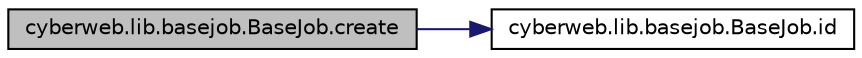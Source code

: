 digraph G
{
  edge [fontname="Helvetica",fontsize="10",labelfontname="Helvetica",labelfontsize="10"];
  node [fontname="Helvetica",fontsize="10",shape=record];
  rankdir="LR";
  Node1 [label="cyberweb.lib.basejob.BaseJob.create",height=0.2,width=0.4,color="black", fillcolor="grey75", style="filled" fontcolor="black"];
  Node1 -> Node2 [color="midnightblue",fontsize="10",style="solid",fontname="Helvetica"];
  Node2 [label="cyberweb.lib.basejob.BaseJob.id",height=0.2,width=0.4,color="black", fillcolor="white", style="filled",URL="$classcyberweb_1_1lib_1_1basejob_1_1_base_job.html#afc83bc2e7770987f1553aeec71f20e28"];
}
